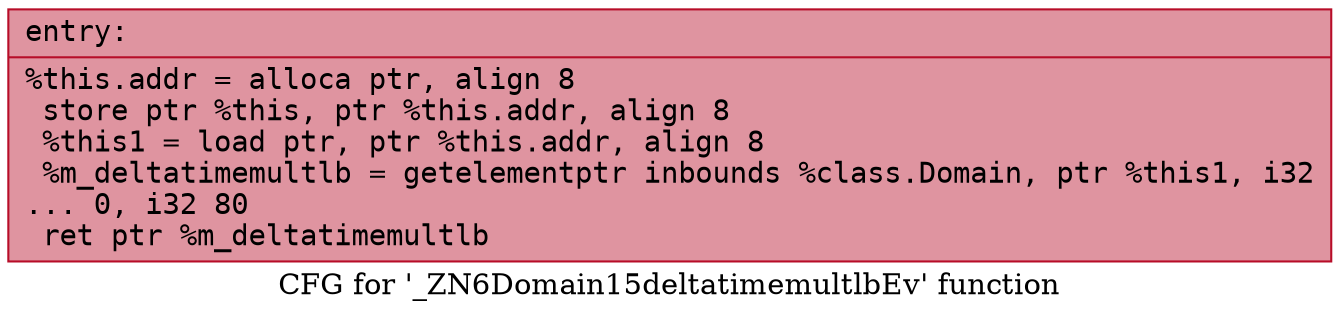 digraph "CFG for '_ZN6Domain15deltatimemultlbEv' function" {
	label="CFG for '_ZN6Domain15deltatimemultlbEv' function";

	Node0x555f5b0a03d0 [shape=record,color="#b70d28ff", style=filled, fillcolor="#b70d2870" fontname="Courier",label="{entry:\l|  %this.addr = alloca ptr, align 8\l  store ptr %this, ptr %this.addr, align 8\l  %this1 = load ptr, ptr %this.addr, align 8\l  %m_deltatimemultlb = getelementptr inbounds %class.Domain, ptr %this1, i32\l... 0, i32 80\l  ret ptr %m_deltatimemultlb\l}"];
}
